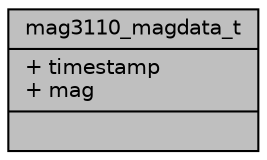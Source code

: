 digraph "mag3110_magdata_t"
{
  edge [fontname="Helvetica",fontsize="10",labelfontname="Helvetica",labelfontsize="10"];
  node [fontname="Helvetica",fontsize="10",shape=record];
  Node1 [label="{mag3110_magdata_t\n|+ timestamp\l+ mag\l|}",height=0.2,width=0.4,color="black", fillcolor="grey75", style="filled", fontcolor="black"];
}
